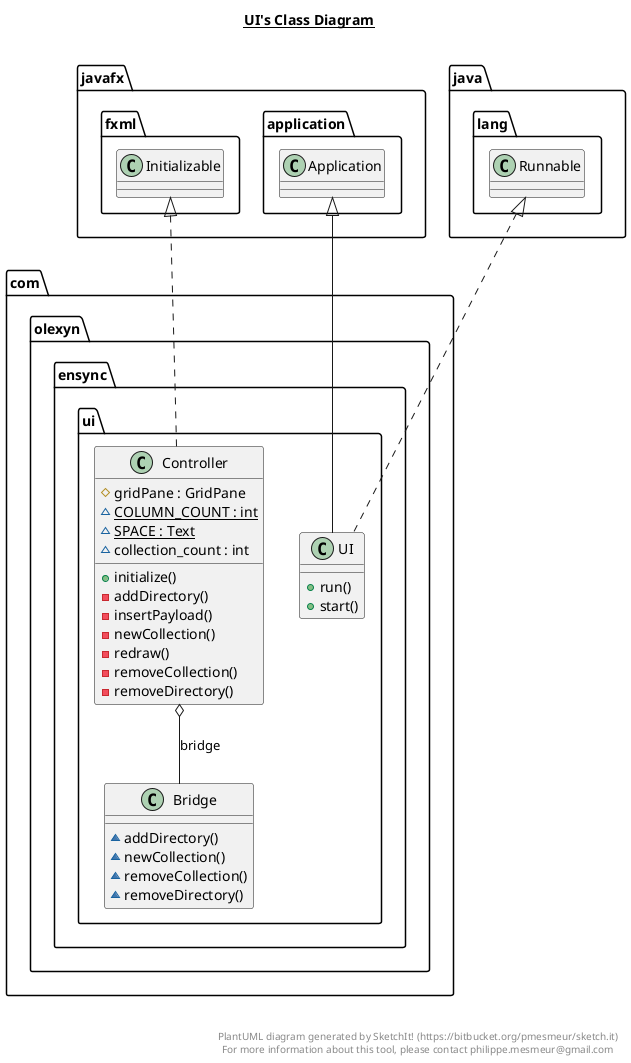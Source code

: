 @startuml

title __UI's Class Diagram__\n

  namespace com.olexyn.ensync {
    namespace ui {
      class com.olexyn.ensync.ui.Bridge {
          ~ addDirectory()
          ~ newCollection()
          ~ removeCollection()
          ~ removeDirectory()
      }
    }
  }
  

  namespace com.olexyn.ensync {
    namespace ui {
      class com.olexyn.ensync.ui.Controller {
          # gridPane : GridPane
          {static} ~ COLUMN_COUNT : int
          {static} ~ SPACE : Text
          ~ collection_count : int
          + initialize()
          - addDirectory()
          - insertPayload()
          - newCollection()
          - redraw()
          - removeCollection()
          - removeDirectory()
      }
    }
  }
  

  namespace com.olexyn.ensync {
    namespace ui {
      class com.olexyn.ensync.ui.UI {
          + run()
          + start()
      }
    }
  }
  

  com.olexyn.ensync.ui.Controller .up.|> javafx.fxml.Initializable
  com.olexyn.ensync.ui.Controller o-- com.olexyn.ensync.ui.Bridge : bridge
  com.olexyn.ensync.ui.UI .up.|> java.lang.Runnable
  com.olexyn.ensync.ui.UI -up-|> javafx.application.Application


right footer


PlantUML diagram generated by SketchIt! (https://bitbucket.org/pmesmeur/sketch.it)
For more information about this tool, please contact philippe.mesmeur@gmail.com
endfooter

@enduml
